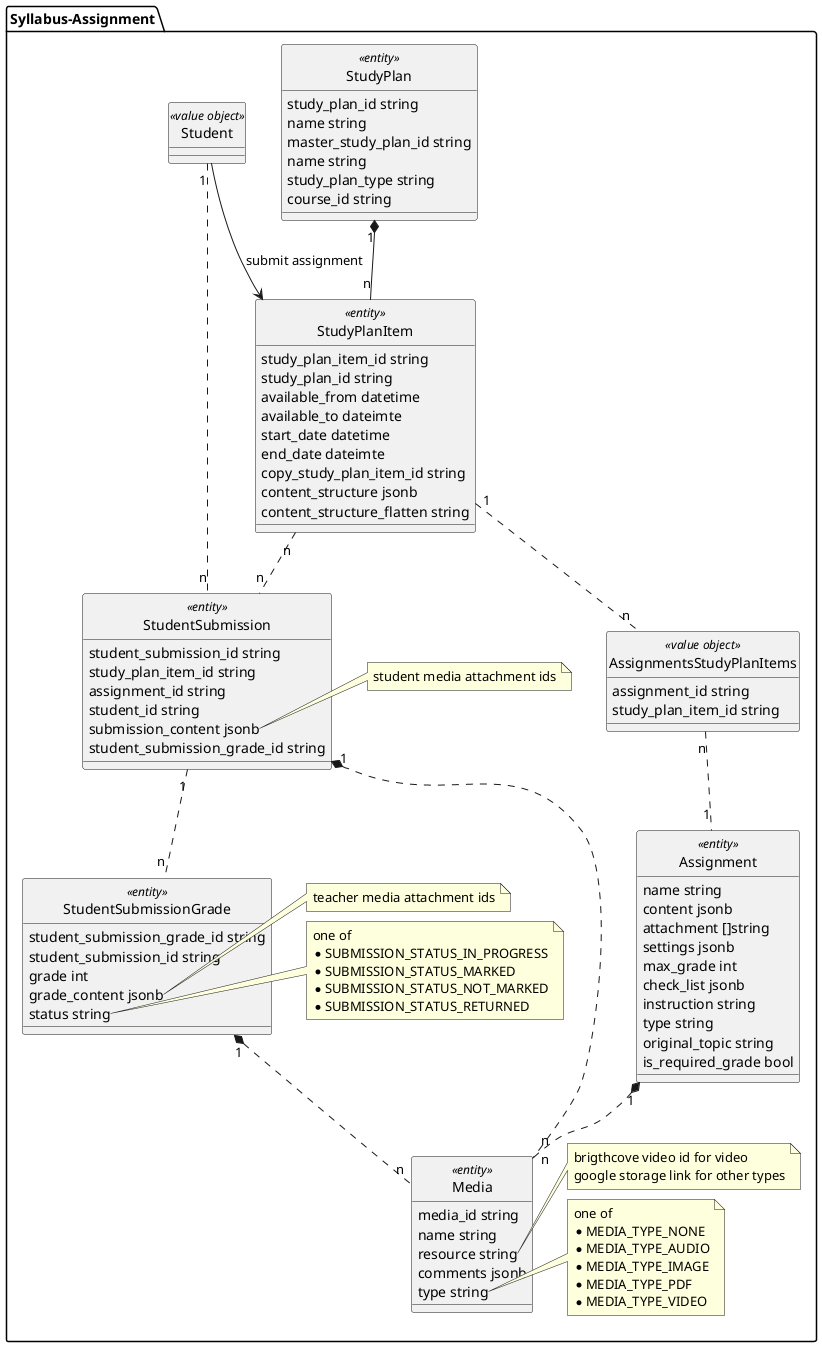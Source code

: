 @startuml
hide circle

namespace Syllabus-Assignment {

    class Assignment <<entity>>  {
        name string
        content jsonb
        attachment []string
        settings jsonb
        max_grade int
        check_list jsonb
        instruction string
        type string
        original_topic string
        is_required_grade bool
        ' display_order int
        ' updated_at: timestamp
        ' created_at: timestamp
        ' deleted_at: timestamp
    }

    class StudyPlan <<entity>> {
        study_plan_id string
        name string
        master_study_plan_id string
        name string
        study_plan_type string
        course_id string
        ' updated_at: timestamp
        ' created_at: timestamp
        ' deleted_at: timestamp

    }

    class StudyPlanItem <<entity>> {
        study_plan_item_id string
        study_plan_id string
        available_from datetime
        available_to dateimte
        start_date datetime
        end_date dateimte
        copy_study_plan_item_id string
        content_structure jsonb
        content_structure_flatten string
        ' updated_at: timestamp
        ' created_at: timestamp
        ' deleted_at: timestamp
    }

    class AssignmentsStudyPlanItems <<value object>> {
        assignment_id string
        study_plan_item_id string
        ' updated_at: timestamp
        ' created_at: timestamp
        ' deleted_at: timestamp
    }


    class Student <<value object>> {}

    class StudentSubmission <<entity>> {
        student_submission_id string
        study_plan_item_id string
        assignment_id string
        student_id string
        submission_content jsonb
        student_submission_grade_id string
        ' updated_at: timestamp
        ' created_at: timestamp
        ' deleted_at: timestamp
    }
    note right of StudentSubmission::submission_content
    student media attachment ids
    end note

    class StudentSubmissionGrade <<entity>> {
        student_submission_grade_id string
        student_submission_id string
        grade int
        grade_content jsonb
        status string
        ' updated_at: timestamp
        ' created_at: timestamp
        ' deleted_at: timestamp
    }
    note right of StudentSubmissionGrade::grade_content
    teacher media attachment ids
    end note
    note right of StudentSubmissionGrade::status
    one of
    * SUBMISSION_STATUS_IN_PROGRESS
    * SUBMISSION_STATUS_MARKED
    * SUBMISSION_STATUS_NOT_MARKED
    * SUBMISSION_STATUS_RETURNED
    end note
 
    class Media <<entity>> {
        media_id string
        name string
        resource string
        comments jsonb
        type string
        ' updated_at: timestamp
        ' created_at: timestamp
        ' deleted_at: timestamp
    }
    note right of Media::resource
    brigthcove video id for video
    google storage link for other types
    end note
    note right of Media::type
    one of
    * MEDIA_TYPE_NONE
    * MEDIA_TYPE_AUDIO
    * MEDIA_TYPE_IMAGE
    * MEDIA_TYPE_PDF
    * MEDIA_TYPE_VIDEO
    end note

    StudyPlan "1" *-- "n" StudyPlanItem
    StudyPlanItem "1" .. "n" AssignmentsStudyPlanItems
    AssignmentsStudyPlanItems "n" .. "1" Assignment
    StudentSubmission "1" .. "n" StudentSubmissionGrade
    Student --> StudyPlanItem : submit assignment
    Student "1" .. "n" StudentSubmission
    StudyPlanItem "n" .. "n" StudentSubmission
    Assignment "1" *.. "n" Media
    StudentSubmission "1" *.. "n" Media
    StudentSubmissionGrade "1" *.. "n" Media
}
@enduml